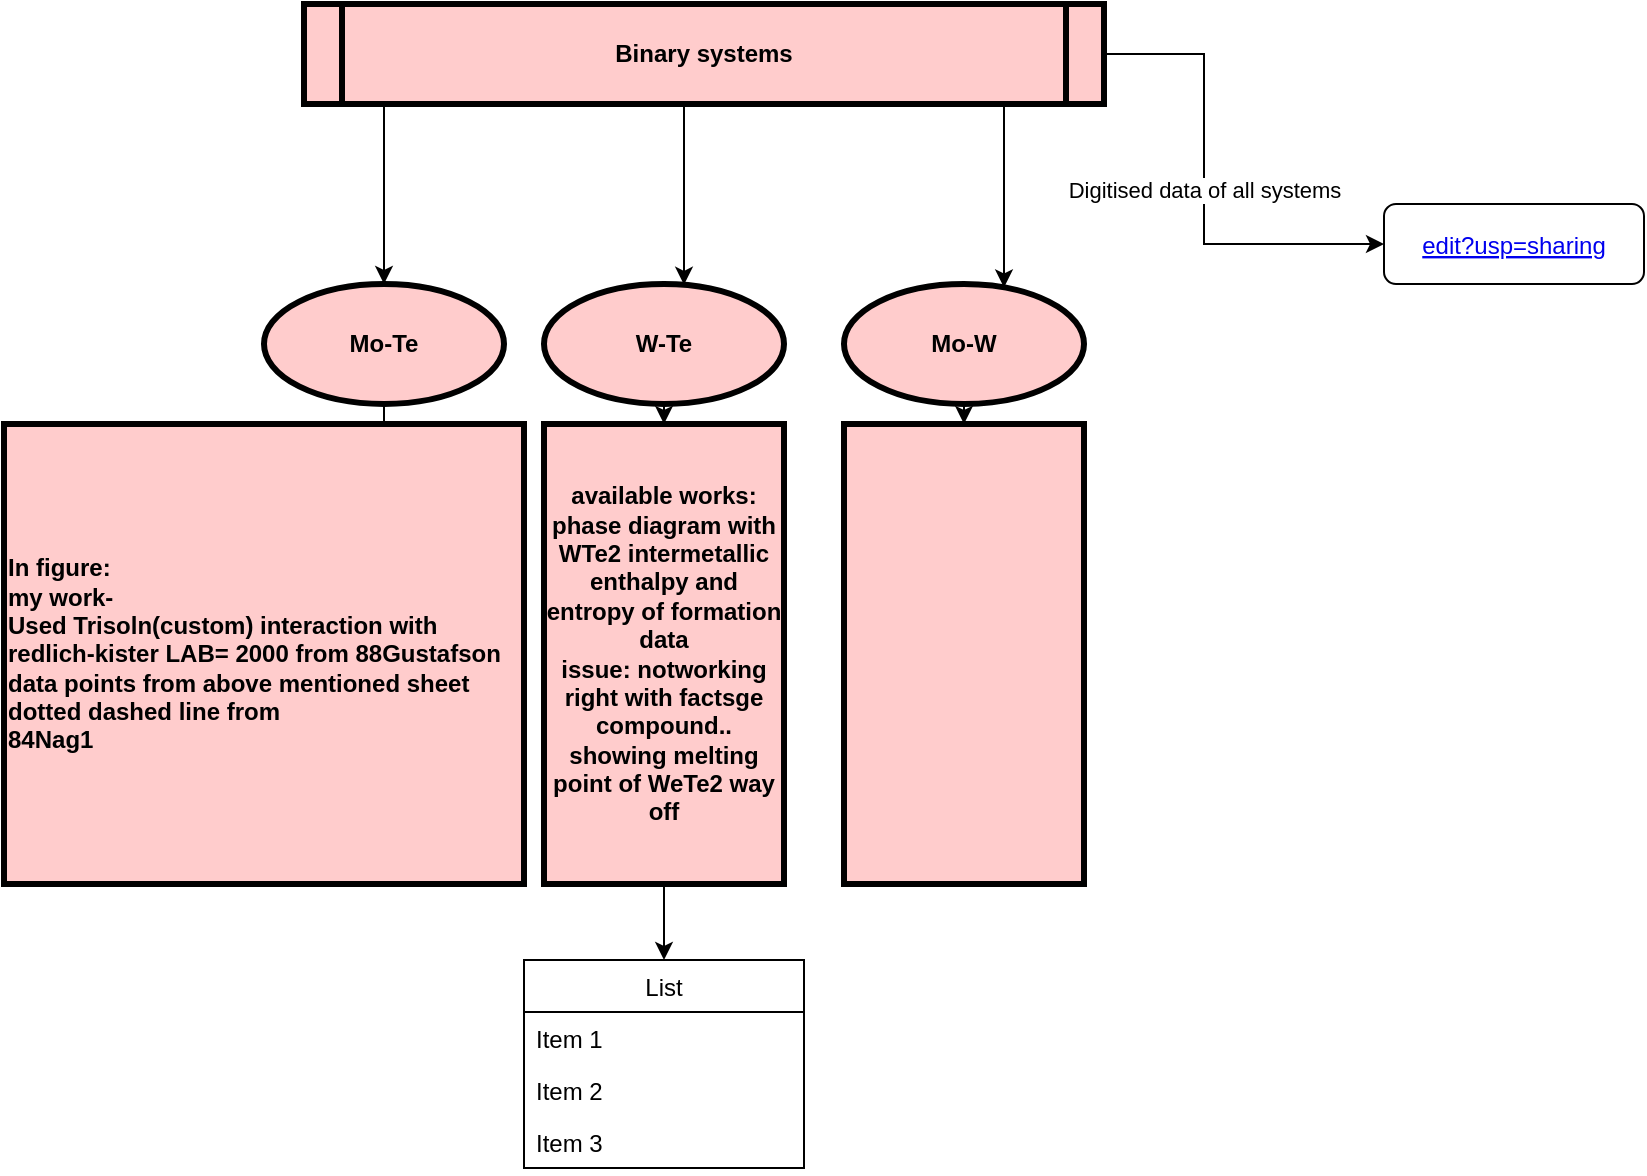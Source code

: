 <mxfile version="15.1.1" type="github">
  <diagram id="kgpKYQtTHZ0yAKxKKP6v" name="Page-1">
    <mxGraphModel dx="2059" dy="626" grid="1" gridSize="10" guides="1" tooltips="1" connect="1" arrows="1" fold="1" page="1" pageScale="1" pageWidth="850" pageHeight="1100" math="0" shadow="0">
      <root>
        <mxCell id="0" />
        <mxCell id="1" parent="0" />
        <mxCell id="wirNJk3x5N79A3oDP3Wb-84" value="" style="edgeStyle=orthogonalEdgeStyle;rounded=0;orthogonalLoop=1;jettySize=auto;html=1;" parent="1" source="wirNJk3x5N79A3oDP3Wb-12" target="wirNJk3x5N79A3oDP3Wb-83" edge="1">
          <mxGeometry relative="1" as="geometry">
            <Array as="points">
              <mxPoint x="90" y="100" />
              <mxPoint x="90" y="100" />
            </Array>
          </mxGeometry>
        </mxCell>
        <mxCell id="wirNJk3x5N79A3oDP3Wb-86" value="" style="edgeStyle=orthogonalEdgeStyle;rounded=0;orthogonalLoop=1;jettySize=auto;html=1;" parent="1" source="wirNJk3x5N79A3oDP3Wb-12" target="wirNJk3x5N79A3oDP3Wb-85" edge="1">
          <mxGeometry relative="1" as="geometry">
            <Array as="points">
              <mxPoint x="240" y="150" />
              <mxPoint x="240" y="150" />
            </Array>
          </mxGeometry>
        </mxCell>
        <mxCell id="wirNJk3x5N79A3oDP3Wb-88" value="" style="edgeStyle=orthogonalEdgeStyle;rounded=0;orthogonalLoop=1;jettySize=auto;html=1;" parent="1" source="wirNJk3x5N79A3oDP3Wb-12" target="wirNJk3x5N79A3oDP3Wb-87" edge="1">
          <mxGeometry relative="1" as="geometry">
            <Array as="points">
              <mxPoint x="400" y="120" />
              <mxPoint x="400" y="120" />
            </Array>
          </mxGeometry>
        </mxCell>
        <mxCell id="wirNJk3x5N79A3oDP3Wb-97" value="Digitised data of all systems&lt;br&gt;" style="edgeStyle=orthogonalEdgeStyle;rounded=0;orthogonalLoop=1;jettySize=auto;html=1;entryX=0;entryY=0.5;entryDx=0;entryDy=0;" parent="1" source="wirNJk3x5N79A3oDP3Wb-12" target="wirNJk3x5N79A3oDP3Wb-95" edge="1">
          <mxGeometry relative="1" as="geometry">
            <Array as="points">
              <mxPoint x="500" y="45" />
              <mxPoint x="500" y="140" />
            </Array>
          </mxGeometry>
        </mxCell>
        <mxCell id="wirNJk3x5N79A3oDP3Wb-12" value="Binary systems" style="shape=process;whiteSpace=wrap;align=center;verticalAlign=middle;size=0.048;fontStyle=1;strokeWidth=3;fillColor=#FFCCCC" parent="1" vertex="1">
          <mxGeometry x="50.0" y="20" width="400" height="50" as="geometry" />
        </mxCell>
        <mxCell id="wirNJk3x5N79A3oDP3Wb-78" value="" style="edgeStyle=orthogonalEdgeStyle;rounded=0;orthogonalLoop=1;jettySize=auto;html=1;" parent="1" edge="1">
          <mxGeometry relative="1" as="geometry">
            <mxPoint x="388.5" y="741.0" as="targetPoint" />
          </mxGeometry>
        </mxCell>
        <mxCell id="wirNJk3x5N79A3oDP3Wb-90" value="" style="edgeStyle=orthogonalEdgeStyle;rounded=0;orthogonalLoop=1;jettySize=auto;html=1;" parent="1" source="wirNJk3x5N79A3oDP3Wb-83" target="wirNJk3x5N79A3oDP3Wb-89" edge="1">
          <mxGeometry relative="1" as="geometry" />
        </mxCell>
        <mxCell id="wirNJk3x5N79A3oDP3Wb-83" value="Mo-Te" style="ellipse;whiteSpace=wrap;html=1;fontStyle=1;strokeWidth=3;fillColor=#FFCCCC;" parent="1" vertex="1">
          <mxGeometry x="30.0" y="160" width="120" height="60" as="geometry" />
        </mxCell>
        <mxCell id="wirNJk3x5N79A3oDP3Wb-92" value="" style="edgeStyle=orthogonalEdgeStyle;rounded=0;orthogonalLoop=1;jettySize=auto;html=1;" parent="1" source="wirNJk3x5N79A3oDP3Wb-85" target="wirNJk3x5N79A3oDP3Wb-91" edge="1">
          <mxGeometry relative="1" as="geometry" />
        </mxCell>
        <mxCell id="wirNJk3x5N79A3oDP3Wb-85" value="W-Te" style="ellipse;whiteSpace=wrap;html=1;fontStyle=1;strokeWidth=3;fillColor=#FFCCCC;" parent="1" vertex="1">
          <mxGeometry x="170.0" y="160" width="120" height="60" as="geometry" />
        </mxCell>
        <mxCell id="wirNJk3x5N79A3oDP3Wb-94" value="" style="edgeStyle=orthogonalEdgeStyle;rounded=0;orthogonalLoop=1;jettySize=auto;html=1;" parent="1" source="wirNJk3x5N79A3oDP3Wb-87" target="wirNJk3x5N79A3oDP3Wb-93" edge="1">
          <mxGeometry relative="1" as="geometry" />
        </mxCell>
        <mxCell id="wirNJk3x5N79A3oDP3Wb-87" value="Mo-W" style="ellipse;whiteSpace=wrap;html=1;fontStyle=1;strokeWidth=3;fillColor=#FFCCCC;" parent="1" vertex="1">
          <mxGeometry x="320.0" y="160" width="120" height="60" as="geometry" />
        </mxCell>
        <mxCell id="wirNJk3x5N79A3oDP3Wb-89" value="&lt;div&gt;In figure:&lt;/div&gt;&lt;div&gt;my work-&lt;/div&gt;&lt;div&gt;Used Trisoln(custom) interaction with redlich-kister L&lt;span&gt;AB= 2000 from 88Gustafson&lt;/span&gt;&lt;/div&gt;&lt;div&gt;&lt;span&gt;data points from above mentioned sheet&lt;/span&gt;&lt;/div&gt;&lt;div&gt;&lt;span&gt;dotted dashed line from&amp;nbsp;&lt;/span&gt;&lt;/div&gt;84Nag1" style="whiteSpace=wrap;html=1;fontStyle=1;strokeWidth=3;fillColor=#FFCCCC;align=left;" parent="1" vertex="1">
          <mxGeometry x="-100" y="230" width="260" height="230" as="geometry" />
        </mxCell>
        <mxCell id="ZdKyLgPRO9MvoNBh7_Rb-5" style="edgeStyle=orthogonalEdgeStyle;rounded=0;orthogonalLoop=1;jettySize=auto;html=1;" edge="1" parent="1" source="wirNJk3x5N79A3oDP3Wb-91" target="ZdKyLgPRO9MvoNBh7_Rb-1">
          <mxGeometry relative="1" as="geometry" />
        </mxCell>
        <mxCell id="wirNJk3x5N79A3oDP3Wb-91" value="available works:&lt;br&gt;phase diagram with WTe2 intermetallic enthalpy and entropy of formation data&lt;br&gt;issue: notworking right with factsge compound.. showing melting point of WeTe2 way off" style="whiteSpace=wrap;html=1;fontStyle=1;strokeWidth=3;fillColor=#FFCCCC;" parent="1" vertex="1">
          <mxGeometry x="170" y="230" width="120" height="230" as="geometry" />
        </mxCell>
        <mxCell id="wirNJk3x5N79A3oDP3Wb-93" value="" style="whiteSpace=wrap;html=1;fontStyle=1;strokeWidth=3;fillColor=#FFCCCC;" parent="1" vertex="1">
          <mxGeometry x="320" y="230" width="120" height="230" as="geometry" />
        </mxCell>
        <UserObject label="edit?usp=sharing" linkTarget="_blank" link="https://docs.google.com/spreadsheets/d/113PZEouZPormDHuPyYL0D7f3zoQxEiFQmdjDreFnHmk/edit?usp=sharing" id="wirNJk3x5N79A3oDP3Wb-95">
          <mxCell style="fontColor=#0000EE;fontStyle=4;rounded=1;overflow=hidden;spacing=10;" parent="1" vertex="1">
            <mxGeometry x="590" y="120" width="130" height="40" as="geometry" />
          </mxCell>
        </UserObject>
        <mxCell id="ZdKyLgPRO9MvoNBh7_Rb-1" value="List" style="swimlane;fontStyle=0;childLayout=stackLayout;horizontal=1;startSize=26;horizontalStack=0;resizeParent=1;resizeParentMax=0;resizeLast=0;collapsible=1;marginBottom=0;" vertex="1" parent="1">
          <mxGeometry x="160" y="498" width="140" height="104" as="geometry">
            <mxRectangle x="160" y="498" width="50" height="26" as="alternateBounds" />
          </mxGeometry>
        </mxCell>
        <mxCell id="ZdKyLgPRO9MvoNBh7_Rb-2" value="Item 1" style="text;strokeColor=none;fillColor=none;align=left;verticalAlign=top;spacingLeft=4;spacingRight=4;overflow=hidden;rotatable=0;points=[[0,0.5],[1,0.5]];portConstraint=eastwest;" vertex="1" parent="ZdKyLgPRO9MvoNBh7_Rb-1">
          <mxGeometry y="26" width="140" height="26" as="geometry" />
        </mxCell>
        <mxCell id="ZdKyLgPRO9MvoNBh7_Rb-3" value="Item 2" style="text;strokeColor=none;fillColor=none;align=left;verticalAlign=top;spacingLeft=4;spacingRight=4;overflow=hidden;rotatable=0;points=[[0,0.5],[1,0.5]];portConstraint=eastwest;" vertex="1" parent="ZdKyLgPRO9MvoNBh7_Rb-1">
          <mxGeometry y="52" width="140" height="26" as="geometry" />
        </mxCell>
        <mxCell id="ZdKyLgPRO9MvoNBh7_Rb-4" value="Item 3" style="text;strokeColor=none;fillColor=none;align=left;verticalAlign=top;spacingLeft=4;spacingRight=4;overflow=hidden;rotatable=0;points=[[0,0.5],[1,0.5]];portConstraint=eastwest;" vertex="1" parent="ZdKyLgPRO9MvoNBh7_Rb-1">
          <mxGeometry y="78" width="140" height="26" as="geometry" />
        </mxCell>
      </root>
    </mxGraphModel>
  </diagram>
</mxfile>
